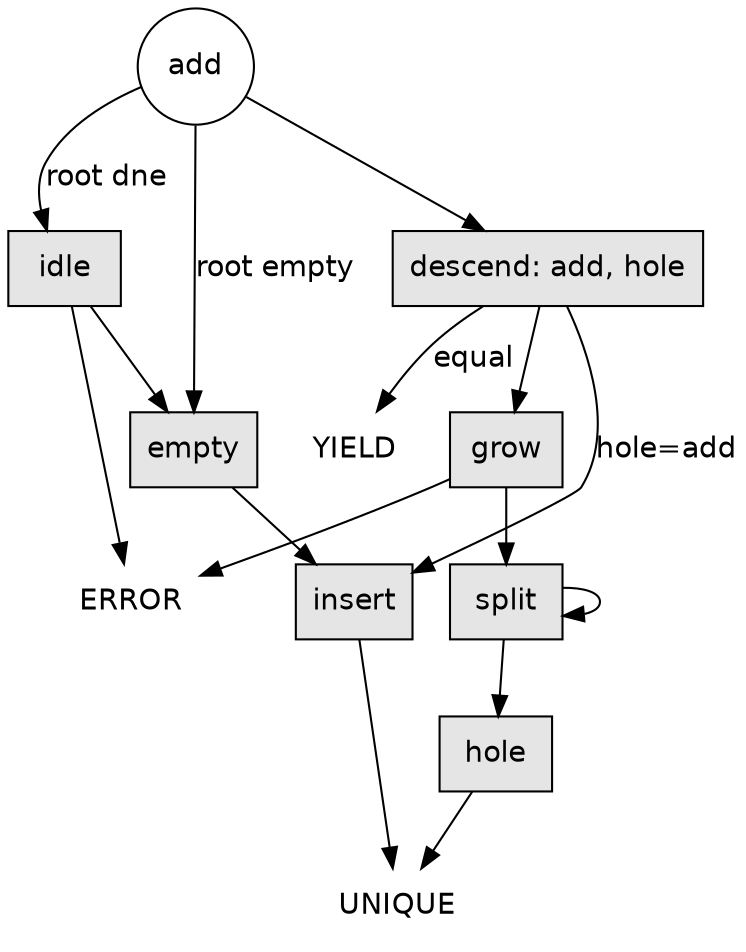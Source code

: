 digraph {
	graph [truecolor=true, bgcolor=transparent, fontname="Bitstream Vera Sans"];
	node [shape=box, style=filled, fontname="Bitstream Vera Sans", fillcolor="Grey90"];
	edge [fontname="Bitstream Vera Sans"];

	add [shape=circle, style=none];

	error [label="ERROR", shape=none, style=none];
	unique [label="UNIQUE", shape=none, style=none];
	yield [label="YIELD", shape=none, style=none];
	descend [label="descend: add, hole"];

	idle -> error;
	add -> idle [label="root dne"];
	add -> empty [label="root empty"];
	add -> descend;
	idle -> empty;
	empty -> insert;
	descend -> yield [label="equal"];
	descend -> insert [label="hole=add"];
	descend -> grow;
	grow -> split;
	grow -> error;
	split -> split;
	split -> hole -> unique;
	insert -> unique;
}
